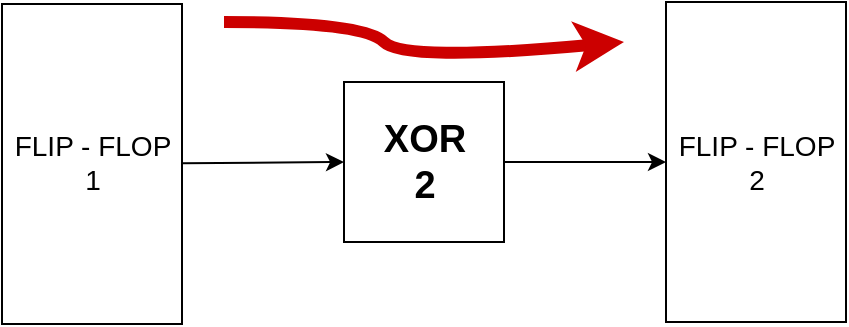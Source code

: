 <mxfile version="12.9.3" type="device"><diagram id="xBO4bTuU0CJcAfhre2fr" name="Page-1"><mxGraphModel dx="905" dy="672" grid="1" gridSize="10" guides="1" tooltips="1" connect="1" arrows="1" fold="1" page="1" pageScale="1" pageWidth="827" pageHeight="1169" math="0" shadow="0"><root><mxCell id="0"/><mxCell id="1" parent="0"/><mxCell id="qqhAHWvheSQbFFnO5y3z-1" value="" style="whiteSpace=wrap;html=1;aspect=fixed;" vertex="1" parent="1"><mxGeometry x="360" y="240" width="80" height="80" as="geometry"/></mxCell><mxCell id="qqhAHWvheSQbFFnO5y3z-10" value="" style="endArrow=classic;html=1;exitX=1;exitY=0.5;exitDx=0;exitDy=0;entryX=0.5;entryY=0;entryDx=0;entryDy=0;" edge="1" parent="1" source="qqhAHWvheSQbFFnO5y3z-1" target="qqhAHWvheSQbFFnO5y3z-15"><mxGeometry width="50" height="50" relative="1" as="geometry"><mxPoint x="460" y="305" as="sourcePoint"/><mxPoint x="500" y="280" as="targetPoint"/></mxGeometry></mxCell><mxCell id="qqhAHWvheSQbFFnO5y3z-13" value="XOR&lt;br style=&quot;font-size: 19px&quot;&gt;2" style="text;html=1;align=center;verticalAlign=middle;resizable=0;points=[];autosize=1;fontStyle=1;fontSize=19;" vertex="1" parent="1"><mxGeometry x="370" y="255" width="60" height="50" as="geometry"/></mxCell><mxCell id="qqhAHWvheSQbFFnO5y3z-15" value="" style="rounded=0;whiteSpace=wrap;html=1;fontSize=19;fontColor=#CC0000;rotation=-90;" vertex="1" parent="1"><mxGeometry x="486" y="235" width="160" height="90" as="geometry"/></mxCell><mxCell id="qqhAHWvheSQbFFnO5y3z-17" value="" style="rounded=0;whiteSpace=wrap;html=1;fontSize=19;fontColor=#CC0000;rotation=-90;" vertex="1" parent="1"><mxGeometry x="154" y="236" width="160" height="90" as="geometry"/></mxCell><mxCell id="qqhAHWvheSQbFFnO5y3z-18" value="" style="endArrow=classic;html=1;entryX=0;entryY=0.5;entryDx=0;entryDy=0;" edge="1" parent="1" source="qqhAHWvheSQbFFnO5y3z-17" target="qqhAHWvheSQbFFnO5y3z-1"><mxGeometry width="50" height="50" relative="1" as="geometry"><mxPoint x="450" y="290.0" as="sourcePoint"/><mxPoint x="531" y="290.0" as="targetPoint"/></mxGeometry></mxCell><mxCell id="qqhAHWvheSQbFFnO5y3z-19" value="FLIP - FLOP&lt;br style=&quot;font-size: 14px;&quot;&gt;1" style="text;html=1;align=center;verticalAlign=middle;resizable=0;points=[];autosize=1;fontSize=14;fontColor=#000000;" vertex="1" parent="1"><mxGeometry x="189" y="260" width="90" height="40" as="geometry"/></mxCell><mxCell id="qqhAHWvheSQbFFnO5y3z-20" value="FLIP - FLOP&lt;br style=&quot;font-size: 14px&quot;&gt;2" style="text;html=1;align=center;verticalAlign=middle;resizable=0;points=[];autosize=1;fontSize=14;fontColor=#000000;" vertex="1" parent="1"><mxGeometry x="521" y="260" width="90" height="40" as="geometry"/></mxCell><mxCell id="qqhAHWvheSQbFFnO5y3z-21" value="" style="curved=1;endArrow=classic;html=1;strokeColor=#CC0000;strokeWidth=6;fontSize=14;fontColor=#000000;" edge="1" parent="1"><mxGeometry width="50" height="50" relative="1" as="geometry"><mxPoint x="300" y="210" as="sourcePoint"/><mxPoint x="500" y="220" as="targetPoint"/><Array as="points"><mxPoint x="370" y="210"/><mxPoint x="390" y="230"/></Array></mxGeometry></mxCell></root></mxGraphModel></diagram></mxfile>
